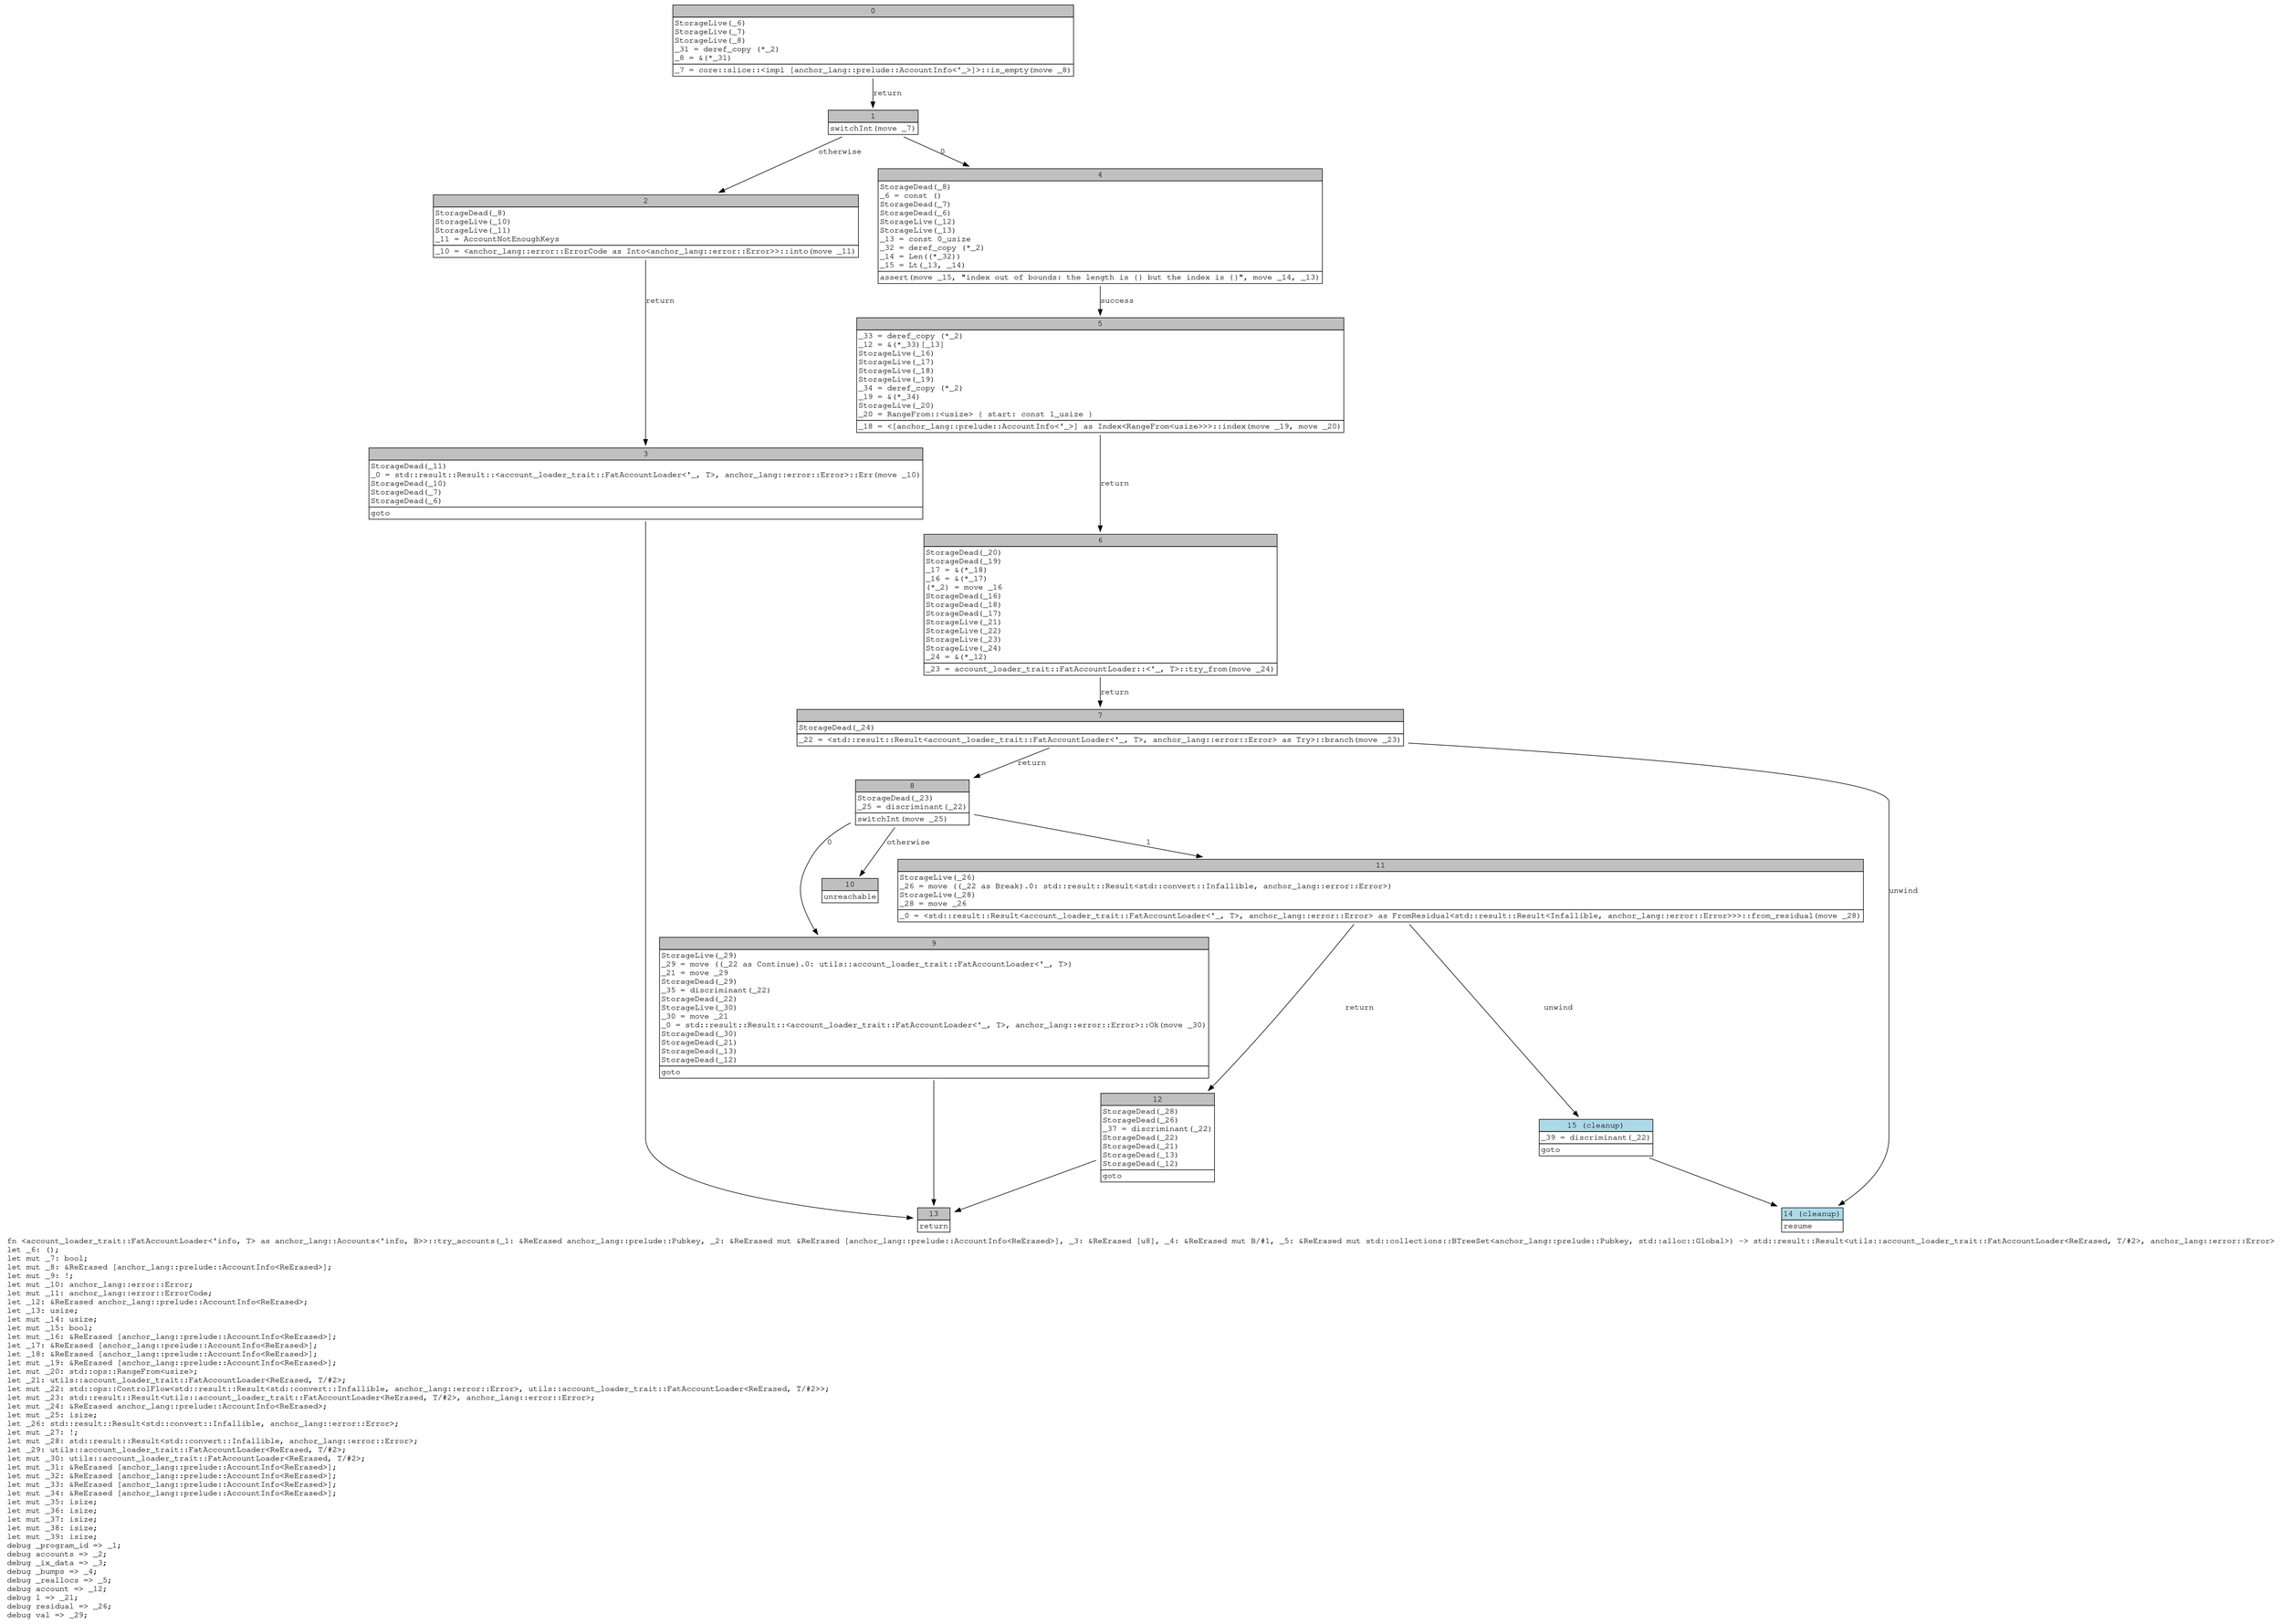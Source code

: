 digraph Mir_0_2147 {
    graph [fontname="Courier, monospace"];
    node [fontname="Courier, monospace"];
    edge [fontname="Courier, monospace"];
    label=<fn &lt;account_loader_trait::FatAccountLoader&lt;'info, T&gt; as anchor_lang::Accounts&lt;'info, B&gt;&gt;::try_accounts(_1: &amp;ReErased anchor_lang::prelude::Pubkey, _2: &amp;ReErased mut &amp;ReErased [anchor_lang::prelude::AccountInfo&lt;ReErased&gt;], _3: &amp;ReErased [u8], _4: &amp;ReErased mut B/#1, _5: &amp;ReErased mut std::collections::BTreeSet&lt;anchor_lang::prelude::Pubkey, std::alloc::Global&gt;) -&gt; std::result::Result&lt;utils::account_loader_trait::FatAccountLoader&lt;ReErased, T/#2&gt;, anchor_lang::error::Error&gt;<br align="left"/>let _6: ();<br align="left"/>let mut _7: bool;<br align="left"/>let mut _8: &amp;ReErased [anchor_lang::prelude::AccountInfo&lt;ReErased&gt;];<br align="left"/>let mut _9: !;<br align="left"/>let mut _10: anchor_lang::error::Error;<br align="left"/>let mut _11: anchor_lang::error::ErrorCode;<br align="left"/>let _12: &amp;ReErased anchor_lang::prelude::AccountInfo&lt;ReErased&gt;;<br align="left"/>let _13: usize;<br align="left"/>let mut _14: usize;<br align="left"/>let mut _15: bool;<br align="left"/>let mut _16: &amp;ReErased [anchor_lang::prelude::AccountInfo&lt;ReErased&gt;];<br align="left"/>let _17: &amp;ReErased [anchor_lang::prelude::AccountInfo&lt;ReErased&gt;];<br align="left"/>let _18: &amp;ReErased [anchor_lang::prelude::AccountInfo&lt;ReErased&gt;];<br align="left"/>let mut _19: &amp;ReErased [anchor_lang::prelude::AccountInfo&lt;ReErased&gt;];<br align="left"/>let mut _20: std::ops::RangeFrom&lt;usize&gt;;<br align="left"/>let _21: utils::account_loader_trait::FatAccountLoader&lt;ReErased, T/#2&gt;;<br align="left"/>let mut _22: std::ops::ControlFlow&lt;std::result::Result&lt;std::convert::Infallible, anchor_lang::error::Error&gt;, utils::account_loader_trait::FatAccountLoader&lt;ReErased, T/#2&gt;&gt;;<br align="left"/>let mut _23: std::result::Result&lt;utils::account_loader_trait::FatAccountLoader&lt;ReErased, T/#2&gt;, anchor_lang::error::Error&gt;;<br align="left"/>let mut _24: &amp;ReErased anchor_lang::prelude::AccountInfo&lt;ReErased&gt;;<br align="left"/>let mut _25: isize;<br align="left"/>let _26: std::result::Result&lt;std::convert::Infallible, anchor_lang::error::Error&gt;;<br align="left"/>let mut _27: !;<br align="left"/>let mut _28: std::result::Result&lt;std::convert::Infallible, anchor_lang::error::Error&gt;;<br align="left"/>let _29: utils::account_loader_trait::FatAccountLoader&lt;ReErased, T/#2&gt;;<br align="left"/>let mut _30: utils::account_loader_trait::FatAccountLoader&lt;ReErased, T/#2&gt;;<br align="left"/>let mut _31: &amp;ReErased [anchor_lang::prelude::AccountInfo&lt;ReErased&gt;];<br align="left"/>let mut _32: &amp;ReErased [anchor_lang::prelude::AccountInfo&lt;ReErased&gt;];<br align="left"/>let mut _33: &amp;ReErased [anchor_lang::prelude::AccountInfo&lt;ReErased&gt;];<br align="left"/>let mut _34: &amp;ReErased [anchor_lang::prelude::AccountInfo&lt;ReErased&gt;];<br align="left"/>let mut _35: isize;<br align="left"/>let mut _36: isize;<br align="left"/>let mut _37: isize;<br align="left"/>let mut _38: isize;<br align="left"/>let mut _39: isize;<br align="left"/>debug _program_id =&gt; _1;<br align="left"/>debug accounts =&gt; _2;<br align="left"/>debug _ix_data =&gt; _3;<br align="left"/>debug _bumps =&gt; _4;<br align="left"/>debug _reallocs =&gt; _5;<br align="left"/>debug account =&gt; _12;<br align="left"/>debug l =&gt; _21;<br align="left"/>debug residual =&gt; _26;<br align="left"/>debug val =&gt; _29;<br align="left"/>>;
    bb0__0_2147 [shape="none", label=<<table border="0" cellborder="1" cellspacing="0"><tr><td bgcolor="gray" align="center" colspan="1">0</td></tr><tr><td align="left" balign="left">StorageLive(_6)<br/>StorageLive(_7)<br/>StorageLive(_8)<br/>_31 = deref_copy (*_2)<br/>_8 = &amp;(*_31)<br/></td></tr><tr><td align="left">_7 = core::slice::&lt;impl [anchor_lang::prelude::AccountInfo&lt;'_&gt;]&gt;::is_empty(move _8)</td></tr></table>>];
    bb1__0_2147 [shape="none", label=<<table border="0" cellborder="1" cellspacing="0"><tr><td bgcolor="gray" align="center" colspan="1">1</td></tr><tr><td align="left">switchInt(move _7)</td></tr></table>>];
    bb2__0_2147 [shape="none", label=<<table border="0" cellborder="1" cellspacing="0"><tr><td bgcolor="gray" align="center" colspan="1">2</td></tr><tr><td align="left" balign="left">StorageDead(_8)<br/>StorageLive(_10)<br/>StorageLive(_11)<br/>_11 = AccountNotEnoughKeys<br/></td></tr><tr><td align="left">_10 = &lt;anchor_lang::error::ErrorCode as Into&lt;anchor_lang::error::Error&gt;&gt;::into(move _11)</td></tr></table>>];
    bb3__0_2147 [shape="none", label=<<table border="0" cellborder="1" cellspacing="0"><tr><td bgcolor="gray" align="center" colspan="1">3</td></tr><tr><td align="left" balign="left">StorageDead(_11)<br/>_0 = std::result::Result::&lt;account_loader_trait::FatAccountLoader&lt;'_, T&gt;, anchor_lang::error::Error&gt;::Err(move _10)<br/>StorageDead(_10)<br/>StorageDead(_7)<br/>StorageDead(_6)<br/></td></tr><tr><td align="left">goto</td></tr></table>>];
    bb4__0_2147 [shape="none", label=<<table border="0" cellborder="1" cellspacing="0"><tr><td bgcolor="gray" align="center" colspan="1">4</td></tr><tr><td align="left" balign="left">StorageDead(_8)<br/>_6 = const ()<br/>StorageDead(_7)<br/>StorageDead(_6)<br/>StorageLive(_12)<br/>StorageLive(_13)<br/>_13 = const 0_usize<br/>_32 = deref_copy (*_2)<br/>_14 = Len((*_32))<br/>_15 = Lt(_13, _14)<br/></td></tr><tr><td align="left">assert(move _15, &quot;index out of bounds: the length is {} but the index is {}&quot;, move _14, _13)</td></tr></table>>];
    bb5__0_2147 [shape="none", label=<<table border="0" cellborder="1" cellspacing="0"><tr><td bgcolor="gray" align="center" colspan="1">5</td></tr><tr><td align="left" balign="left">_33 = deref_copy (*_2)<br/>_12 = &amp;(*_33)[_13]<br/>StorageLive(_16)<br/>StorageLive(_17)<br/>StorageLive(_18)<br/>StorageLive(_19)<br/>_34 = deref_copy (*_2)<br/>_19 = &amp;(*_34)<br/>StorageLive(_20)<br/>_20 = RangeFrom::&lt;usize&gt; { start: const 1_usize }<br/></td></tr><tr><td align="left">_18 = &lt;[anchor_lang::prelude::AccountInfo&lt;'_&gt;] as Index&lt;RangeFrom&lt;usize&gt;&gt;&gt;::index(move _19, move _20)</td></tr></table>>];
    bb6__0_2147 [shape="none", label=<<table border="0" cellborder="1" cellspacing="0"><tr><td bgcolor="gray" align="center" colspan="1">6</td></tr><tr><td align="left" balign="left">StorageDead(_20)<br/>StorageDead(_19)<br/>_17 = &amp;(*_18)<br/>_16 = &amp;(*_17)<br/>(*_2) = move _16<br/>StorageDead(_16)<br/>StorageDead(_18)<br/>StorageDead(_17)<br/>StorageLive(_21)<br/>StorageLive(_22)<br/>StorageLive(_23)<br/>StorageLive(_24)<br/>_24 = &amp;(*_12)<br/></td></tr><tr><td align="left">_23 = account_loader_trait::FatAccountLoader::&lt;'_, T&gt;::try_from(move _24)</td></tr></table>>];
    bb7__0_2147 [shape="none", label=<<table border="0" cellborder="1" cellspacing="0"><tr><td bgcolor="gray" align="center" colspan="1">7</td></tr><tr><td align="left" balign="left">StorageDead(_24)<br/></td></tr><tr><td align="left">_22 = &lt;std::result::Result&lt;account_loader_trait::FatAccountLoader&lt;'_, T&gt;, anchor_lang::error::Error&gt; as Try&gt;::branch(move _23)</td></tr></table>>];
    bb8__0_2147 [shape="none", label=<<table border="0" cellborder="1" cellspacing="0"><tr><td bgcolor="gray" align="center" colspan="1">8</td></tr><tr><td align="left" balign="left">StorageDead(_23)<br/>_25 = discriminant(_22)<br/></td></tr><tr><td align="left">switchInt(move _25)</td></tr></table>>];
    bb9__0_2147 [shape="none", label=<<table border="0" cellborder="1" cellspacing="0"><tr><td bgcolor="gray" align="center" colspan="1">9</td></tr><tr><td align="left" balign="left">StorageLive(_29)<br/>_29 = move ((_22 as Continue).0: utils::account_loader_trait::FatAccountLoader&lt;'_, T&gt;)<br/>_21 = move _29<br/>StorageDead(_29)<br/>_35 = discriminant(_22)<br/>StorageDead(_22)<br/>StorageLive(_30)<br/>_30 = move _21<br/>_0 = std::result::Result::&lt;account_loader_trait::FatAccountLoader&lt;'_, T&gt;, anchor_lang::error::Error&gt;::Ok(move _30)<br/>StorageDead(_30)<br/>StorageDead(_21)<br/>StorageDead(_13)<br/>StorageDead(_12)<br/></td></tr><tr><td align="left">goto</td></tr></table>>];
    bb10__0_2147 [shape="none", label=<<table border="0" cellborder="1" cellspacing="0"><tr><td bgcolor="gray" align="center" colspan="1">10</td></tr><tr><td align="left">unreachable</td></tr></table>>];
    bb11__0_2147 [shape="none", label=<<table border="0" cellborder="1" cellspacing="0"><tr><td bgcolor="gray" align="center" colspan="1">11</td></tr><tr><td align="left" balign="left">StorageLive(_26)<br/>_26 = move ((_22 as Break).0: std::result::Result&lt;std::convert::Infallible, anchor_lang::error::Error&gt;)<br/>StorageLive(_28)<br/>_28 = move _26<br/></td></tr><tr><td align="left">_0 = &lt;std::result::Result&lt;account_loader_trait::FatAccountLoader&lt;'_, T&gt;, anchor_lang::error::Error&gt; as FromResidual&lt;std::result::Result&lt;Infallible, anchor_lang::error::Error&gt;&gt;&gt;::from_residual(move _28)</td></tr></table>>];
    bb12__0_2147 [shape="none", label=<<table border="0" cellborder="1" cellspacing="0"><tr><td bgcolor="gray" align="center" colspan="1">12</td></tr><tr><td align="left" balign="left">StorageDead(_28)<br/>StorageDead(_26)<br/>_37 = discriminant(_22)<br/>StorageDead(_22)<br/>StorageDead(_21)<br/>StorageDead(_13)<br/>StorageDead(_12)<br/></td></tr><tr><td align="left">goto</td></tr></table>>];
    bb13__0_2147 [shape="none", label=<<table border="0" cellborder="1" cellspacing="0"><tr><td bgcolor="gray" align="center" colspan="1">13</td></tr><tr><td align="left">return</td></tr></table>>];
    bb14__0_2147 [shape="none", label=<<table border="0" cellborder="1" cellspacing="0"><tr><td bgcolor="lightblue" align="center" colspan="1">14 (cleanup)</td></tr><tr><td align="left">resume</td></tr></table>>];
    bb15__0_2147 [shape="none", label=<<table border="0" cellborder="1" cellspacing="0"><tr><td bgcolor="lightblue" align="center" colspan="1">15 (cleanup)</td></tr><tr><td align="left" balign="left">_39 = discriminant(_22)<br/></td></tr><tr><td align="left">goto</td></tr></table>>];
    bb0__0_2147 -> bb1__0_2147 [label="return"];
    bb1__0_2147 -> bb4__0_2147 [label="0"];
    bb1__0_2147 -> bb2__0_2147 [label="otherwise"];
    bb2__0_2147 -> bb3__0_2147 [label="return"];
    bb3__0_2147 -> bb13__0_2147 [label=""];
    bb4__0_2147 -> bb5__0_2147 [label="success"];
    bb5__0_2147 -> bb6__0_2147 [label="return"];
    bb6__0_2147 -> bb7__0_2147 [label="return"];
    bb7__0_2147 -> bb8__0_2147 [label="return"];
    bb7__0_2147 -> bb14__0_2147 [label="unwind"];
    bb8__0_2147 -> bb9__0_2147 [label="0"];
    bb8__0_2147 -> bb11__0_2147 [label="1"];
    bb8__0_2147 -> bb10__0_2147 [label="otherwise"];
    bb9__0_2147 -> bb13__0_2147 [label=""];
    bb11__0_2147 -> bb12__0_2147 [label="return"];
    bb11__0_2147 -> bb15__0_2147 [label="unwind"];
    bb12__0_2147 -> bb13__0_2147 [label=""];
    bb15__0_2147 -> bb14__0_2147 [label=""];
}
